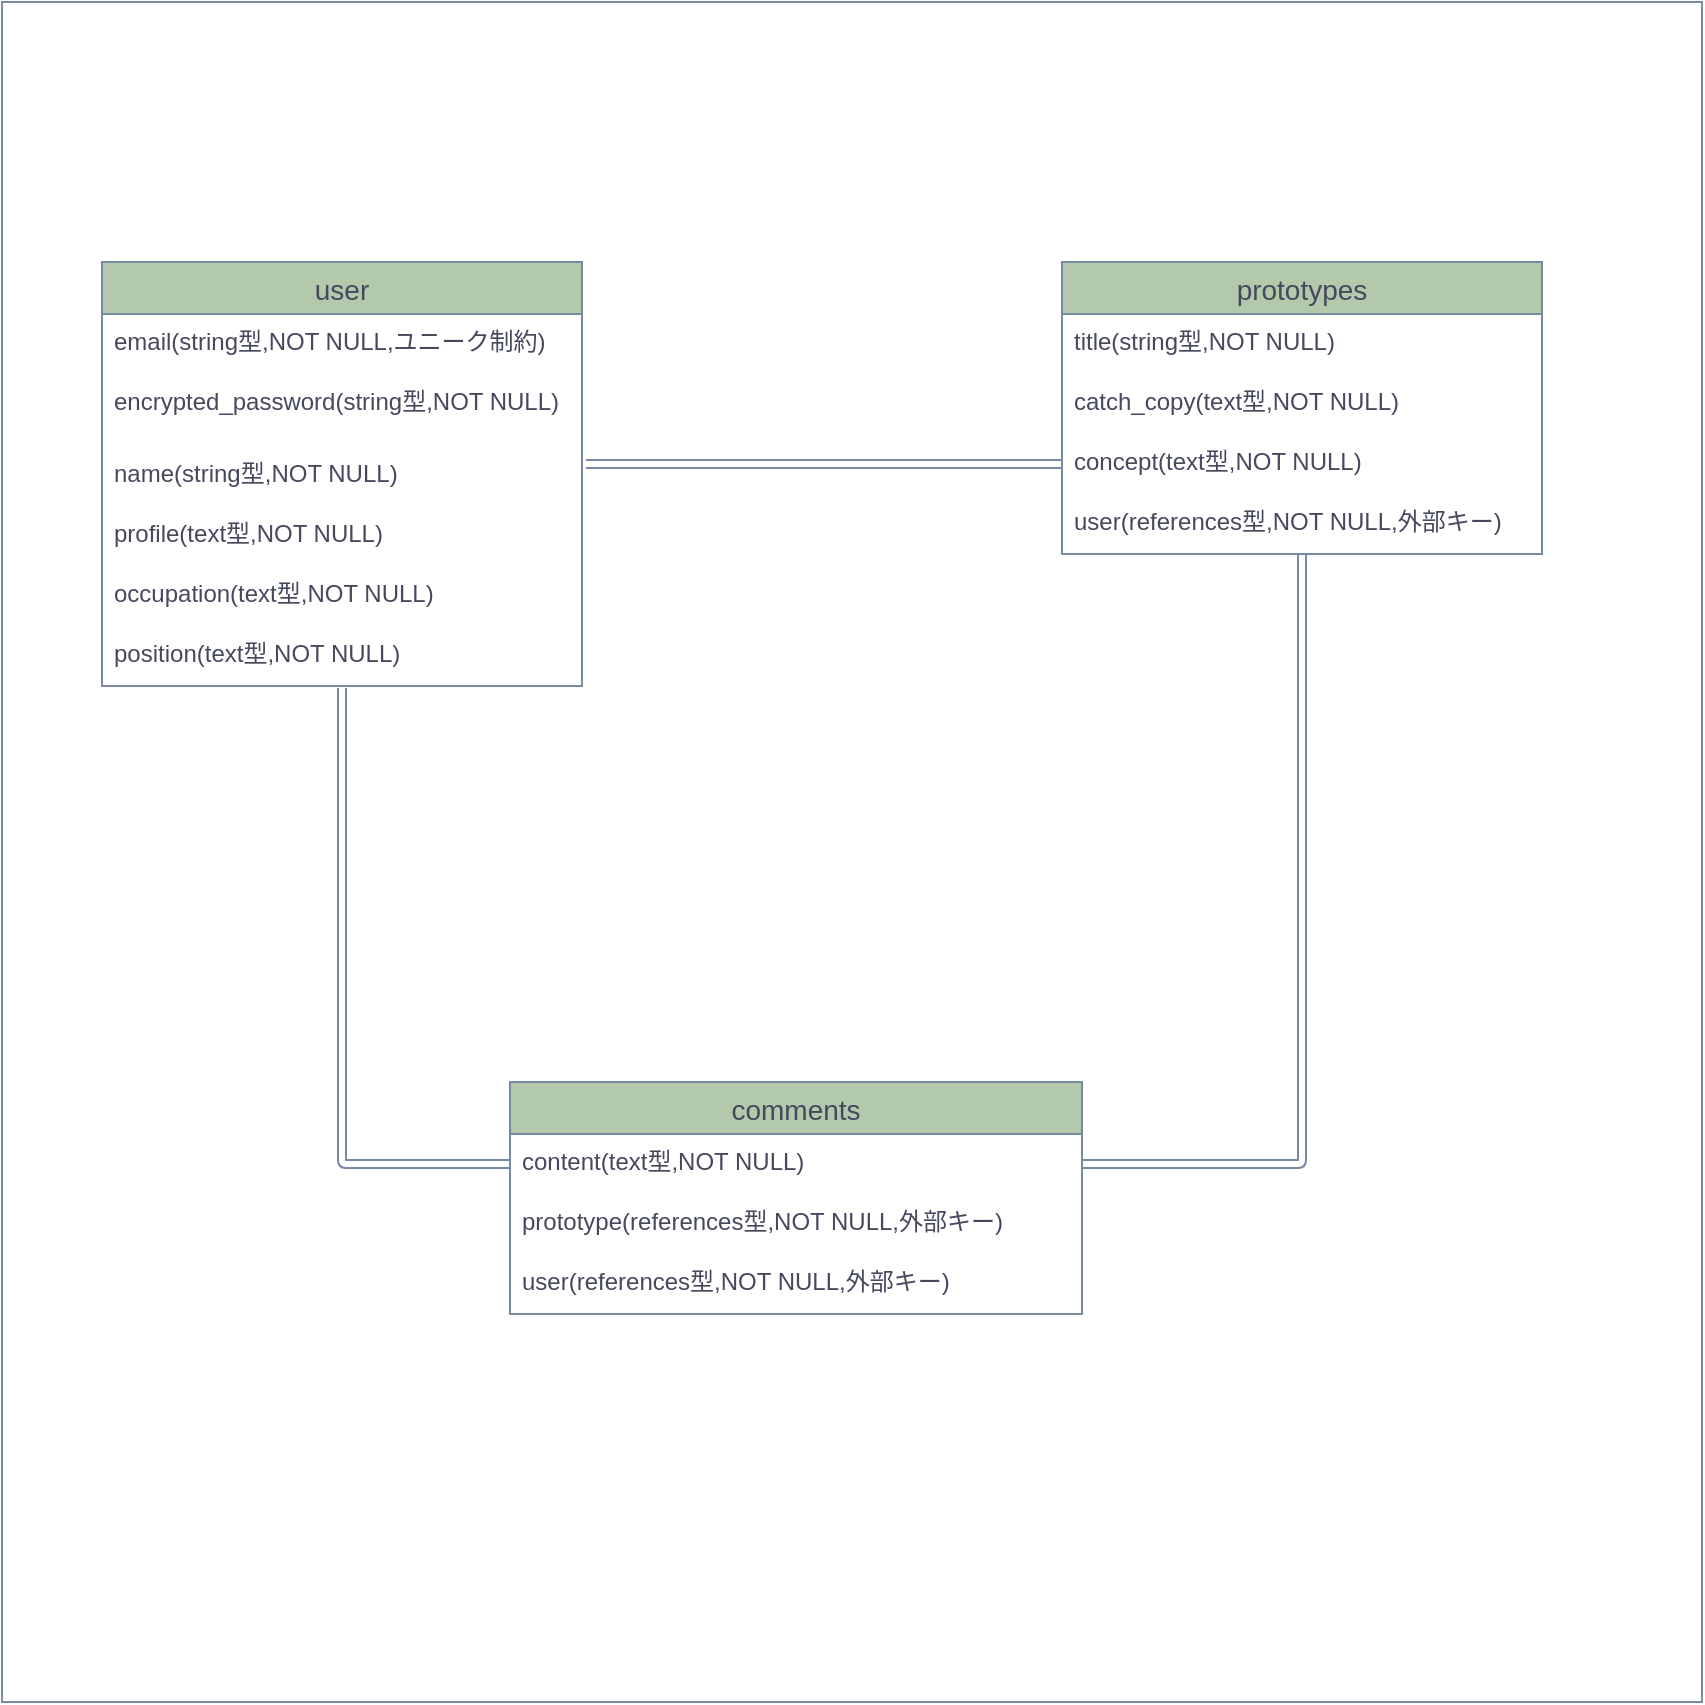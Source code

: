 <mxfile>
    <diagram id="Sx09ayeSxNJI9Oy7jAGZ" name="ページ1">
        <mxGraphModel dx="932" dy="1669" grid="1" gridSize="10" guides="1" tooltips="1" connect="1" arrows="1" fold="1" page="1" pageScale="1" pageWidth="827" pageHeight="1169" background="#FFFFFF" math="0" shadow="0">
            <root>
                <mxCell id="0"/>
                <mxCell id="1" parent="0"/>
                <mxCell id="66" value="" style="whiteSpace=wrap;html=1;aspect=fixed;sketch=0;fontColor=#46495D;strokeColor=#788AA3;fillColor=none;" vertex="1" parent="1">
                    <mxGeometry x="20" y="70" width="850" height="850" as="geometry"/>
                </mxCell>
                <mxCell id="62" style="edgeStyle=orthogonalEdgeStyle;orthogonalLoop=1;jettySize=auto;html=1;entryX=0;entryY=0.5;entryDx=0;entryDy=0;shape=link;exitX=1.008;exitY=0.3;exitDx=0;exitDy=0;exitPerimeter=0;strokeColor=#788AA3;fontColor=#46495D;" parent="1" source="34" target="43" edge="1">
                    <mxGeometry relative="1" as="geometry">
                        <mxPoint x="340" y="290" as="sourcePoint"/>
                        <mxPoint x="470" y="290" as="targetPoint"/>
                    </mxGeometry>
                </mxCell>
                <mxCell id="65" style="edgeStyle=orthogonalEdgeStyle;shape=link;orthogonalLoop=1;jettySize=auto;html=1;entryX=0;entryY=0.5;entryDx=0;entryDy=0;strokeColor=#788AA3;fontColor=#46495D;" parent="1" source="19" target="39" edge="1">
                    <mxGeometry relative="1" as="geometry"/>
                </mxCell>
                <mxCell id="19" value="user" style="swimlane;fontStyle=0;childLayout=stackLayout;horizontal=1;startSize=26;horizontalStack=0;resizeParent=1;resizeParentMax=0;resizeLast=0;collapsible=1;marginBottom=0;align=center;fontSize=14;perimeterSpacing=1;fillColor=#B2C9AB;strokeColor=#788AA3;fontColor=#46495D;" parent="1" vertex="1">
                    <mxGeometry x="70" y="200" width="240" height="212" as="geometry"/>
                </mxCell>
                <mxCell id="20" value="email(string型,NOT NULL,ユニーク制約)" style="text;strokeColor=none;fillColor=none;spacingLeft=4;spacingRight=4;overflow=hidden;rotatable=0;points=[[0,0.5],[1,0.5]];portConstraint=eastwest;fontSize=12;fontColor=#46495D;" parent="19" vertex="1">
                    <mxGeometry y="26" width="240" height="30" as="geometry"/>
                </mxCell>
                <mxCell id="33" value="encrypted_password(string型,NOT NULL)" style="text;strokeColor=none;fillColor=none;spacingLeft=4;spacingRight=4;overflow=hidden;rotatable=0;points=[[0,0.5],[1,0.5]];portConstraint=eastwest;fontSize=12;fontColor=#46495D;" parent="19" vertex="1">
                    <mxGeometry y="56" width="240" height="36" as="geometry"/>
                </mxCell>
                <mxCell id="34" value="name(string型,NOT NULL)" style="text;strokeColor=none;fillColor=none;spacingLeft=4;spacingRight=4;overflow=hidden;rotatable=0;points=[[0,0.5],[1,0.5]];portConstraint=eastwest;fontSize=12;fontColor=#46495D;" parent="19" vertex="1">
                    <mxGeometry y="92" width="240" height="30" as="geometry"/>
                </mxCell>
                <mxCell id="35" value="profile(text型,NOT NULL)" style="text;strokeColor=none;fillColor=none;spacingLeft=4;spacingRight=4;overflow=hidden;rotatable=0;points=[[0,0.5],[1,0.5]];portConstraint=eastwest;fontSize=12;fontColor=#46495D;" parent="19" vertex="1">
                    <mxGeometry y="122" width="240" height="30" as="geometry"/>
                </mxCell>
                <mxCell id="36" value="occupation(text型,NOT NULL)" style="text;strokeColor=none;fillColor=none;spacingLeft=4;spacingRight=4;overflow=hidden;rotatable=0;points=[[0,0.5],[1,0.5]];portConstraint=eastwest;fontSize=12;fontColor=#46495D;" parent="19" vertex="1">
                    <mxGeometry y="152" width="240" height="30" as="geometry"/>
                </mxCell>
                <mxCell id="37" value="position(text型,NOT NULL)" style="text;strokeColor=none;fillColor=none;spacingLeft=4;spacingRight=4;overflow=hidden;rotatable=0;points=[[0,0.5],[1,0.5]];portConstraint=eastwest;fontSize=12;fontColor=#46495D;" parent="19" vertex="1">
                    <mxGeometry y="182" width="240" height="30" as="geometry"/>
                </mxCell>
                <mxCell id="64" style="shape=link;orthogonalLoop=1;jettySize=auto;html=1;entryX=1;entryY=0.5;entryDx=0;entryDy=0;edgeStyle=orthogonalEdgeStyle;strokeColor=#788AA3;fontColor=#46495D;" parent="1" source="23" target="39" edge="1">
                    <mxGeometry relative="1" as="geometry"/>
                </mxCell>
                <mxCell id="23" value="prototypes" style="swimlane;fontStyle=0;childLayout=stackLayout;horizontal=1;startSize=26;horizontalStack=0;resizeParent=1;resizeParentMax=0;resizeLast=0;collapsible=1;marginBottom=0;align=center;fontSize=14;fillColor=#B2C9AB;strokeColor=#788AA3;fontColor=#46495D;" parent="1" vertex="1">
                    <mxGeometry x="550" y="200" width="240" height="146" as="geometry"/>
                </mxCell>
                <mxCell id="38" value="title(string型,NOT NULL)" style="text;strokeColor=none;fillColor=none;spacingLeft=4;spacingRight=4;overflow=hidden;rotatable=0;points=[[0,0.5],[1,0.5]];portConstraint=eastwest;fontSize=12;fontColor=#46495D;" parent="23" vertex="1">
                    <mxGeometry y="26" width="240" height="30" as="geometry"/>
                </mxCell>
                <mxCell id="42" value="catch_copy(text型,NOT NULL)" style="text;strokeColor=none;fillColor=none;spacingLeft=4;spacingRight=4;overflow=hidden;rotatable=0;points=[[0,0.5],[1,0.5]];portConstraint=eastwest;fontSize=12;fontColor=#46495D;" parent="23" vertex="1">
                    <mxGeometry y="56" width="240" height="30" as="geometry"/>
                </mxCell>
                <mxCell id="43" value="concept(text型,NOT NULL)" style="text;strokeColor=none;fillColor=none;spacingLeft=4;spacingRight=4;overflow=hidden;rotatable=0;points=[[0,0.5],[1,0.5]];portConstraint=eastwest;fontSize=12;fontColor=#46495D;" parent="23" vertex="1">
                    <mxGeometry y="86" width="240" height="30" as="geometry"/>
                </mxCell>
                <mxCell id="44" value="user(references型,NOT NULL,外部キー)" style="text;strokeColor=none;fillColor=none;spacingLeft=4;spacingRight=4;overflow=hidden;rotatable=0;points=[[0,0.5],[1,0.5]];portConstraint=eastwest;fontSize=12;fontColor=#46495D;" parent="23" vertex="1">
                    <mxGeometry y="116" width="240" height="30" as="geometry"/>
                </mxCell>
                <mxCell id="29" value="comments" style="swimlane;fontStyle=0;childLayout=stackLayout;horizontal=1;startSize=26;horizontalStack=0;resizeParent=1;resizeParentMax=0;resizeLast=0;collapsible=1;marginBottom=0;align=center;fontSize=14;fillColor=#B2C9AB;strokeColor=#788AA3;fontColor=#46495D;" parent="1" vertex="1">
                    <mxGeometry x="274" y="610" width="286" height="116" as="geometry"/>
                </mxCell>
                <mxCell id="39" value="content(text型,NOT NULL)" style="text;strokeColor=none;fillColor=none;spacingLeft=4;spacingRight=4;overflow=hidden;rotatable=0;points=[[0,0.5],[1,0.5]];portConstraint=eastwest;fontSize=12;fontColor=#46495D;" parent="29" vertex="1">
                    <mxGeometry y="26" width="286" height="30" as="geometry"/>
                </mxCell>
                <mxCell id="40" value="prototype(references型,NOT NULL,外部キー)" style="text;strokeColor=none;fillColor=none;spacingLeft=4;spacingRight=4;overflow=hidden;rotatable=0;points=[[0,0.5],[1,0.5]];portConstraint=eastwest;fontSize=12;fontColor=#46495D;" parent="29" vertex="1">
                    <mxGeometry y="56" width="286" height="30" as="geometry"/>
                </mxCell>
                <mxCell id="41" value="user(references型,NOT NULL,外部キー)" style="text;strokeColor=none;fillColor=none;spacingLeft=4;spacingRight=4;overflow=hidden;rotatable=0;points=[[0,0.5],[1,0.5]];portConstraint=eastwest;fontSize=12;fontColor=#46495D;" parent="29" vertex="1">
                    <mxGeometry y="86" width="286" height="30" as="geometry"/>
                </mxCell>
            </root>
        </mxGraphModel>
    </diagram>
</mxfile>